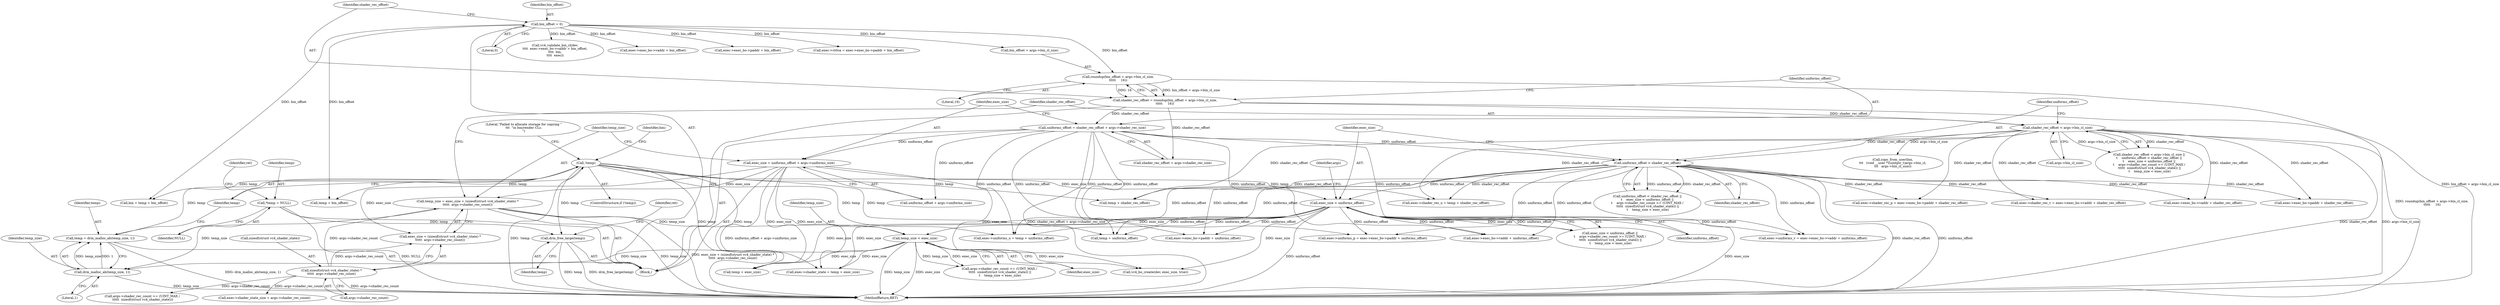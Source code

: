 digraph "0_linux_6b8ac63847bc2f958dd93c09edc941a0118992d9@API" {
"1000456" [label="(Call,drm_free_large(temp))"];
"1000204" [label="(Call,!temp)"];
"1000198" [label="(Call,temp = drm_malloc_ab(temp_size, 1))"];
"1000200" [label="(Call,drm_malloc_ab(temp_size, 1))"];
"1000187" [label="(Call,temp_size < exec_size)"];
"1000152" [label="(Call,temp_size = exec_size + (sizeof(struct vc4_shader_state) *\n\t\t\t\t\t  args->shader_rec_count))"];
"1000144" [label="(Call,exec_size = uniforms_offset + args->uniforms_size)"];
"1000136" [label="(Call,uniforms_offset = shader_rec_offset + args->shader_rec_size)"];
"1000126" [label="(Call,shader_rec_offset = roundup(bin_offset + args->bin_cl_size,\n\t\t\t\t\t     16))"];
"1000128" [label="(Call,roundup(bin_offset + args->bin_cl_size,\n\t\t\t\t\t     16))"];
"1000122" [label="(Call,bin_offset = 0)"];
"1000156" [label="(Call,sizeof(struct vc4_shader_state) *\n\t\t\t\t\t  args->shader_rec_count)"];
"1000175" [label="(Call,exec_size < uniforms_offset)"];
"1000171" [label="(Call,uniforms_offset < shader_rec_offset)"];
"1000165" [label="(Call,shader_rec_offset < args->bin_cl_size)"];
"1000113" [label="(Call,*temp = NULL)"];
"1000157" [label="(Call,sizeof(struct vc4_shader_state))"];
"1000201" [label="(Identifier,temp_size)"];
"1000114" [label="(Identifier,temp)"];
"1000137" [label="(Identifier,uniforms_offset)"];
"1000166" [label="(Identifier,shader_rec_offset)"];
"1000134" [label="(Literal,16)"];
"1000136" [label="(Call,uniforms_offset = shader_rec_offset + args->shader_rec_size)"];
"1000179" [label="(Call,args->shader_rec_count >= (UINT_MAX /\n \t\t\t\t\t  sizeof(struct vc4_shader_state)))"];
"1000146" [label="(Call,uniforms_offset + args->uniforms_size)"];
"1000167" [label="(Call,args->bin_cl_size)"];
"1000214" [label="(Call,bin = temp + bin_offset)"];
"1000172" [label="(Identifier,uniforms_offset)"];
"1000226" [label="(Call,exec->uniforms_u = temp + uniforms_offset)"];
"1000113" [label="(Call,*temp = NULL)"];
"1000123" [label="(Identifier,bin_offset)"];
"1000219" [label="(Call,exec->shader_rec_u = temp + shader_rec_offset)"];
"1000216" [label="(Call,temp + bin_offset)"];
"1000393" [label="(Call,exec->uniforms_v = exec->exec_bo->vaddr + uniforms_offset)"];
"1000145" [label="(Identifier,exec_size)"];
"1000408" [label="(Call,exec->exec_bo->paddr + uniforms_offset)"];
"1000165" [label="(Call,shader_rec_offset < args->bin_cl_size)"];
"1000174" [label="(Call,exec_size < uniforms_offset ||\n\t    args->shader_rec_count >= (UINT_MAX /\n \t\t\t\t\t  sizeof(struct vc4_shader_state)) ||\n \t    temp_size < exec_size)"];
"1000204" [label="(Call,!temp)"];
"1000178" [label="(Call,args->shader_rec_count >= (UINT_MAX /\n \t\t\t\t\t  sizeof(struct vc4_shader_state)) ||\n \t    temp_size < exec_size)"];
"1000240" [label="(Call,exec->shader_state_size = args->shader_rec_count)"];
"1000230" [label="(Call,temp + uniforms_offset)"];
"1000368" [label="(Call,exec->exec_bo->vaddr + shader_rec_offset)"];
"1000215" [label="(Identifier,bin)"];
"1000199" [label="(Identifier,temp)"];
"1000248" [label="(Call,copy_from_user(bin,\n\t\t\t   (void __user *)(uintptr_t)args->bin_cl,\n\t\t\t   args->bin_cl_size))"];
"1000127" [label="(Identifier,shader_rec_offset)"];
"1000144" [label="(Call,exec_size = uniforms_offset + args->uniforms_size)"];
"1000177" [label="(Identifier,uniforms_offset)"];
"1000181" [label="(Identifier,args)"];
"1000188" [label="(Identifier,temp_size)"];
"1000115" [label="(Identifier,NULL)"];
"1000189" [label="(Identifier,exec_size)"];
"1000187" [label="(Call,temp_size < exec_size)"];
"1000124" [label="(Literal,0)"];
"1000198" [label="(Call,temp = drm_malloc_ab(temp_size, 1))"];
"1000200" [label="(Call,drm_malloc_ab(temp_size, 1))"];
"1000164" [label="(Call,shader_rec_offset < args->bin_cl_size ||\n\t    uniforms_offset < shader_rec_offset ||\n\t    exec_size < uniforms_offset ||\n\t    args->shader_rec_count >= (UINT_MAX /\n \t\t\t\t\t  sizeof(struct vc4_shader_state)) ||\n \t    temp_size < exec_size)"];
"1000310" [label="(Call,vc4_bo_create(dev, exec_size, true))"];
"1000159" [label="(Call,args->shader_rec_count)"];
"1000424" [label="(Call,vc4_validate_bin_cl(dev,\n\t\t\t\t  exec->exec_bo->vaddr + bin_offset,\n\t\t\t\t  bin,\n\t\t\t\t  exec))"];
"1000152" [label="(Call,temp_size = exec_size + (sizeof(struct vc4_shader_state) *\n\t\t\t\t\t  args->shader_rec_count))"];
"1000237" [label="(Call,temp + exec_size)"];
"1000156" [label="(Call,sizeof(struct vc4_shader_state) *\n\t\t\t\t\t  args->shader_rec_count)"];
"1000375" [label="(Call,exec->shader_rec_p = exec->exec_bo->paddr + shader_rec_offset)"];
"1000426" [label="(Call,exec->exec_bo->vaddr + bin_offset)"];
"1000203" [label="(ControlStructure,if (!temp))"];
"1000175" [label="(Call,exec_size < uniforms_offset)"];
"1000128" [label="(Call,roundup(bin_offset + args->bin_cl_size,\n\t\t\t\t\t     16))"];
"1000208" [label="(Literal,\"Failed to allocate storage for copying \"\n\t\t\t  \"in bin/render CLs.\n\")"];
"1000176" [label="(Identifier,exec_size)"];
"1000170" [label="(Call,uniforms_offset < shader_rec_offset ||\n\t    exec_size < uniforms_offset ||\n\t    args->shader_rec_count >= (UINT_MAX /\n \t\t\t\t\t  sizeof(struct vc4_shader_state)) ||\n \t    temp_size < exec_size)"];
"1000404" [label="(Call,exec->uniforms_p = exec->exec_bo->paddr + uniforms_offset)"];
"1000205" [label="(Identifier,temp)"];
"1000173" [label="(Identifier,shader_rec_offset)"];
"1000364" [label="(Call,exec->shader_rec_v = exec->exec_bo->vaddr + shader_rec_offset)"];
"1000379" [label="(Call,exec->exec_bo->paddr + shader_rec_offset)"];
"1000459" [label="(Identifier,ret)"];
"1000460" [label="(MethodReturn,RET)"];
"1000202" [label="(Literal,1)"];
"1000153" [label="(Identifier,temp_size)"];
"1000171" [label="(Call,uniforms_offset < shader_rec_offset)"];
"1000119" [label="(Identifier,ret)"];
"1000397" [label="(Call,exec->exec_bo->vaddr + uniforms_offset)"];
"1000223" [label="(Call,temp + shader_rec_offset)"];
"1000129" [label="(Call,bin_offset + args->bin_cl_size)"];
"1000352" [label="(Call,exec->exec_bo->paddr + bin_offset)"];
"1000122" [label="(Call,bin_offset = 0)"];
"1000126" [label="(Call,shader_rec_offset = roundup(bin_offset + args->bin_cl_size,\n\t\t\t\t\t     16))"];
"1000138" [label="(Call,shader_rec_offset + args->shader_rec_size)"];
"1000456" [label="(Call,drm_free_large(temp))"];
"1000105" [label="(Block,)"];
"1000154" [label="(Call,exec_size + (sizeof(struct vc4_shader_state) *\n\t\t\t\t\t  args->shader_rec_count))"];
"1000457" [label="(Identifier,temp)"];
"1000233" [label="(Call,exec->shader_state = temp + exec_size)"];
"1000348" [label="(Call,exec->ct0ca = exec->exec_bo->paddr + bin_offset)"];
"1000456" -> "1000105"  [label="AST: "];
"1000456" -> "1000457"  [label="CFG: "];
"1000457" -> "1000456"  [label="AST: "];
"1000459" -> "1000456"  [label="CFG: "];
"1000456" -> "1000460"  [label="DDG: temp"];
"1000456" -> "1000460"  [label="DDG: drm_free_large(temp)"];
"1000204" -> "1000456"  [label="DDG: temp"];
"1000113" -> "1000456"  [label="DDG: temp"];
"1000204" -> "1000203"  [label="AST: "];
"1000204" -> "1000205"  [label="CFG: "];
"1000205" -> "1000204"  [label="AST: "];
"1000208" -> "1000204"  [label="CFG: "];
"1000215" -> "1000204"  [label="CFG: "];
"1000204" -> "1000460"  [label="DDG: !temp"];
"1000198" -> "1000204"  [label="DDG: temp"];
"1000204" -> "1000214"  [label="DDG: temp"];
"1000204" -> "1000216"  [label="DDG: temp"];
"1000204" -> "1000219"  [label="DDG: temp"];
"1000204" -> "1000223"  [label="DDG: temp"];
"1000204" -> "1000226"  [label="DDG: temp"];
"1000204" -> "1000230"  [label="DDG: temp"];
"1000204" -> "1000233"  [label="DDG: temp"];
"1000204" -> "1000237"  [label="DDG: temp"];
"1000198" -> "1000105"  [label="AST: "];
"1000198" -> "1000200"  [label="CFG: "];
"1000199" -> "1000198"  [label="AST: "];
"1000200" -> "1000198"  [label="AST: "];
"1000205" -> "1000198"  [label="CFG: "];
"1000198" -> "1000460"  [label="DDG: drm_malloc_ab(temp_size, 1)"];
"1000200" -> "1000198"  [label="DDG: temp_size"];
"1000200" -> "1000198"  [label="DDG: 1"];
"1000200" -> "1000202"  [label="CFG: "];
"1000201" -> "1000200"  [label="AST: "];
"1000202" -> "1000200"  [label="AST: "];
"1000200" -> "1000460"  [label="DDG: temp_size"];
"1000187" -> "1000200"  [label="DDG: temp_size"];
"1000152" -> "1000200"  [label="DDG: temp_size"];
"1000187" -> "1000178"  [label="AST: "];
"1000187" -> "1000189"  [label="CFG: "];
"1000188" -> "1000187"  [label="AST: "];
"1000189" -> "1000187"  [label="AST: "];
"1000178" -> "1000187"  [label="CFG: "];
"1000187" -> "1000460"  [label="DDG: temp_size"];
"1000187" -> "1000460"  [label="DDG: exec_size"];
"1000187" -> "1000178"  [label="DDG: temp_size"];
"1000187" -> "1000178"  [label="DDG: exec_size"];
"1000152" -> "1000187"  [label="DDG: temp_size"];
"1000175" -> "1000187"  [label="DDG: exec_size"];
"1000187" -> "1000233"  [label="DDG: exec_size"];
"1000187" -> "1000237"  [label="DDG: exec_size"];
"1000187" -> "1000310"  [label="DDG: exec_size"];
"1000152" -> "1000105"  [label="AST: "];
"1000152" -> "1000154"  [label="CFG: "];
"1000153" -> "1000152"  [label="AST: "];
"1000154" -> "1000152"  [label="AST: "];
"1000166" -> "1000152"  [label="CFG: "];
"1000152" -> "1000460"  [label="DDG: temp_size"];
"1000152" -> "1000460"  [label="DDG: exec_size + (sizeof(struct vc4_shader_state) *\n\t\t\t\t\t  args->shader_rec_count)"];
"1000144" -> "1000152"  [label="DDG: exec_size"];
"1000156" -> "1000152"  [label="DDG: args->shader_rec_count"];
"1000144" -> "1000105"  [label="AST: "];
"1000144" -> "1000146"  [label="CFG: "];
"1000145" -> "1000144"  [label="AST: "];
"1000146" -> "1000144"  [label="AST: "];
"1000153" -> "1000144"  [label="CFG: "];
"1000144" -> "1000460"  [label="DDG: uniforms_offset + args->uniforms_size"];
"1000136" -> "1000144"  [label="DDG: uniforms_offset"];
"1000144" -> "1000154"  [label="DDG: exec_size"];
"1000144" -> "1000175"  [label="DDG: exec_size"];
"1000144" -> "1000233"  [label="DDG: exec_size"];
"1000144" -> "1000237"  [label="DDG: exec_size"];
"1000144" -> "1000310"  [label="DDG: exec_size"];
"1000136" -> "1000105"  [label="AST: "];
"1000136" -> "1000138"  [label="CFG: "];
"1000137" -> "1000136"  [label="AST: "];
"1000138" -> "1000136"  [label="AST: "];
"1000145" -> "1000136"  [label="CFG: "];
"1000136" -> "1000460"  [label="DDG: shader_rec_offset + args->shader_rec_size"];
"1000126" -> "1000136"  [label="DDG: shader_rec_offset"];
"1000136" -> "1000146"  [label="DDG: uniforms_offset"];
"1000136" -> "1000171"  [label="DDG: uniforms_offset"];
"1000136" -> "1000226"  [label="DDG: uniforms_offset"];
"1000136" -> "1000230"  [label="DDG: uniforms_offset"];
"1000136" -> "1000393"  [label="DDG: uniforms_offset"];
"1000136" -> "1000397"  [label="DDG: uniforms_offset"];
"1000136" -> "1000404"  [label="DDG: uniforms_offset"];
"1000136" -> "1000408"  [label="DDG: uniforms_offset"];
"1000126" -> "1000105"  [label="AST: "];
"1000126" -> "1000128"  [label="CFG: "];
"1000127" -> "1000126"  [label="AST: "];
"1000128" -> "1000126"  [label="AST: "];
"1000137" -> "1000126"  [label="CFG: "];
"1000126" -> "1000460"  [label="DDG: roundup(bin_offset + args->bin_cl_size,\n\t\t\t\t\t     16)"];
"1000128" -> "1000126"  [label="DDG: bin_offset + args->bin_cl_size"];
"1000128" -> "1000126"  [label="DDG: 16"];
"1000126" -> "1000138"  [label="DDG: shader_rec_offset"];
"1000126" -> "1000165"  [label="DDG: shader_rec_offset"];
"1000128" -> "1000134"  [label="CFG: "];
"1000129" -> "1000128"  [label="AST: "];
"1000134" -> "1000128"  [label="AST: "];
"1000128" -> "1000460"  [label="DDG: bin_offset + args->bin_cl_size"];
"1000122" -> "1000128"  [label="DDG: bin_offset"];
"1000122" -> "1000105"  [label="AST: "];
"1000122" -> "1000124"  [label="CFG: "];
"1000123" -> "1000122"  [label="AST: "];
"1000124" -> "1000122"  [label="AST: "];
"1000127" -> "1000122"  [label="CFG: "];
"1000122" -> "1000129"  [label="DDG: bin_offset"];
"1000122" -> "1000214"  [label="DDG: bin_offset"];
"1000122" -> "1000216"  [label="DDG: bin_offset"];
"1000122" -> "1000348"  [label="DDG: bin_offset"];
"1000122" -> "1000352"  [label="DDG: bin_offset"];
"1000122" -> "1000424"  [label="DDG: bin_offset"];
"1000122" -> "1000426"  [label="DDG: bin_offset"];
"1000156" -> "1000154"  [label="AST: "];
"1000156" -> "1000159"  [label="CFG: "];
"1000157" -> "1000156"  [label="AST: "];
"1000159" -> "1000156"  [label="AST: "];
"1000154" -> "1000156"  [label="CFG: "];
"1000156" -> "1000460"  [label="DDG: args->shader_rec_count"];
"1000156" -> "1000154"  [label="DDG: args->shader_rec_count"];
"1000156" -> "1000179"  [label="DDG: args->shader_rec_count"];
"1000156" -> "1000240"  [label="DDG: args->shader_rec_count"];
"1000175" -> "1000174"  [label="AST: "];
"1000175" -> "1000177"  [label="CFG: "];
"1000176" -> "1000175"  [label="AST: "];
"1000177" -> "1000175"  [label="AST: "];
"1000181" -> "1000175"  [label="CFG: "];
"1000174" -> "1000175"  [label="CFG: "];
"1000175" -> "1000460"  [label="DDG: exec_size"];
"1000175" -> "1000460"  [label="DDG: uniforms_offset"];
"1000175" -> "1000174"  [label="DDG: exec_size"];
"1000175" -> "1000174"  [label="DDG: uniforms_offset"];
"1000171" -> "1000175"  [label="DDG: uniforms_offset"];
"1000175" -> "1000226"  [label="DDG: uniforms_offset"];
"1000175" -> "1000230"  [label="DDG: uniforms_offset"];
"1000175" -> "1000233"  [label="DDG: exec_size"];
"1000175" -> "1000237"  [label="DDG: exec_size"];
"1000175" -> "1000310"  [label="DDG: exec_size"];
"1000175" -> "1000393"  [label="DDG: uniforms_offset"];
"1000175" -> "1000397"  [label="DDG: uniforms_offset"];
"1000175" -> "1000404"  [label="DDG: uniforms_offset"];
"1000175" -> "1000408"  [label="DDG: uniforms_offset"];
"1000171" -> "1000170"  [label="AST: "];
"1000171" -> "1000173"  [label="CFG: "];
"1000172" -> "1000171"  [label="AST: "];
"1000173" -> "1000171"  [label="AST: "];
"1000176" -> "1000171"  [label="CFG: "];
"1000170" -> "1000171"  [label="CFG: "];
"1000171" -> "1000460"  [label="DDG: uniforms_offset"];
"1000171" -> "1000460"  [label="DDG: shader_rec_offset"];
"1000171" -> "1000170"  [label="DDG: uniforms_offset"];
"1000171" -> "1000170"  [label="DDG: shader_rec_offset"];
"1000165" -> "1000171"  [label="DDG: shader_rec_offset"];
"1000171" -> "1000219"  [label="DDG: shader_rec_offset"];
"1000171" -> "1000223"  [label="DDG: shader_rec_offset"];
"1000171" -> "1000226"  [label="DDG: uniforms_offset"];
"1000171" -> "1000230"  [label="DDG: uniforms_offset"];
"1000171" -> "1000364"  [label="DDG: shader_rec_offset"];
"1000171" -> "1000368"  [label="DDG: shader_rec_offset"];
"1000171" -> "1000375"  [label="DDG: shader_rec_offset"];
"1000171" -> "1000379"  [label="DDG: shader_rec_offset"];
"1000171" -> "1000393"  [label="DDG: uniforms_offset"];
"1000171" -> "1000397"  [label="DDG: uniforms_offset"];
"1000171" -> "1000404"  [label="DDG: uniforms_offset"];
"1000171" -> "1000408"  [label="DDG: uniforms_offset"];
"1000165" -> "1000164"  [label="AST: "];
"1000165" -> "1000167"  [label="CFG: "];
"1000166" -> "1000165"  [label="AST: "];
"1000167" -> "1000165"  [label="AST: "];
"1000172" -> "1000165"  [label="CFG: "];
"1000164" -> "1000165"  [label="CFG: "];
"1000165" -> "1000460"  [label="DDG: shader_rec_offset"];
"1000165" -> "1000460"  [label="DDG: args->bin_cl_size"];
"1000165" -> "1000164"  [label="DDG: shader_rec_offset"];
"1000165" -> "1000164"  [label="DDG: args->bin_cl_size"];
"1000165" -> "1000219"  [label="DDG: shader_rec_offset"];
"1000165" -> "1000223"  [label="DDG: shader_rec_offset"];
"1000165" -> "1000248"  [label="DDG: args->bin_cl_size"];
"1000165" -> "1000364"  [label="DDG: shader_rec_offset"];
"1000165" -> "1000368"  [label="DDG: shader_rec_offset"];
"1000165" -> "1000375"  [label="DDG: shader_rec_offset"];
"1000165" -> "1000379"  [label="DDG: shader_rec_offset"];
"1000113" -> "1000105"  [label="AST: "];
"1000113" -> "1000115"  [label="CFG: "];
"1000114" -> "1000113"  [label="AST: "];
"1000115" -> "1000113"  [label="AST: "];
"1000119" -> "1000113"  [label="CFG: "];
"1000113" -> "1000460"  [label="DDG: NULL"];
}
